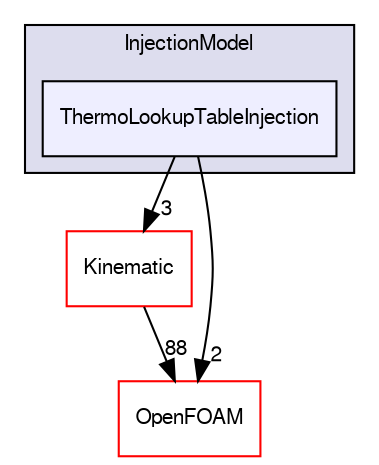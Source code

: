 digraph "src/lagrangian/intermediate/submodels/Thermodynamic/InjectionModel/ThermoLookupTableInjection" {
  bgcolor=transparent;
  compound=true
  node [ fontsize="10", fontname="FreeSans"];
  edge [ labelfontsize="10", labelfontname="FreeSans"];
  subgraph clusterdir_d6cfcce7cb01000f00d3012d70fdee4f {
    graph [ bgcolor="#ddddee", pencolor="black", label="InjectionModel" fontname="FreeSans", fontsize="10", URL="dir_d6cfcce7cb01000f00d3012d70fdee4f.html"]
  dir_a6c12187f710f9eaaacec07e6012fb12 [shape=box, label="ThermoLookupTableInjection", style="filled", fillcolor="#eeeeff", pencolor="black", URL="dir_a6c12187f710f9eaaacec07e6012fb12.html"];
  }
  dir_280ce042c33ce1e00a1fb89491254772 [shape=box label="Kinematic" color="red" URL="dir_280ce042c33ce1e00a1fb89491254772.html"];
  dir_c5473ff19b20e6ec4dfe5c310b3778a8 [shape=box label="OpenFOAM" color="red" URL="dir_c5473ff19b20e6ec4dfe5c310b3778a8.html"];
  dir_280ce042c33ce1e00a1fb89491254772->dir_c5473ff19b20e6ec4dfe5c310b3778a8 [headlabel="88", labeldistance=1.5 headhref="dir_001337_001732.html"];
  dir_a6c12187f710f9eaaacec07e6012fb12->dir_280ce042c33ce1e00a1fb89491254772 [headlabel="3", labeldistance=1.5 headhref="dir_001462_001337.html"];
  dir_a6c12187f710f9eaaacec07e6012fb12->dir_c5473ff19b20e6ec4dfe5c310b3778a8 [headlabel="2", labeldistance=1.5 headhref="dir_001462_001732.html"];
}
